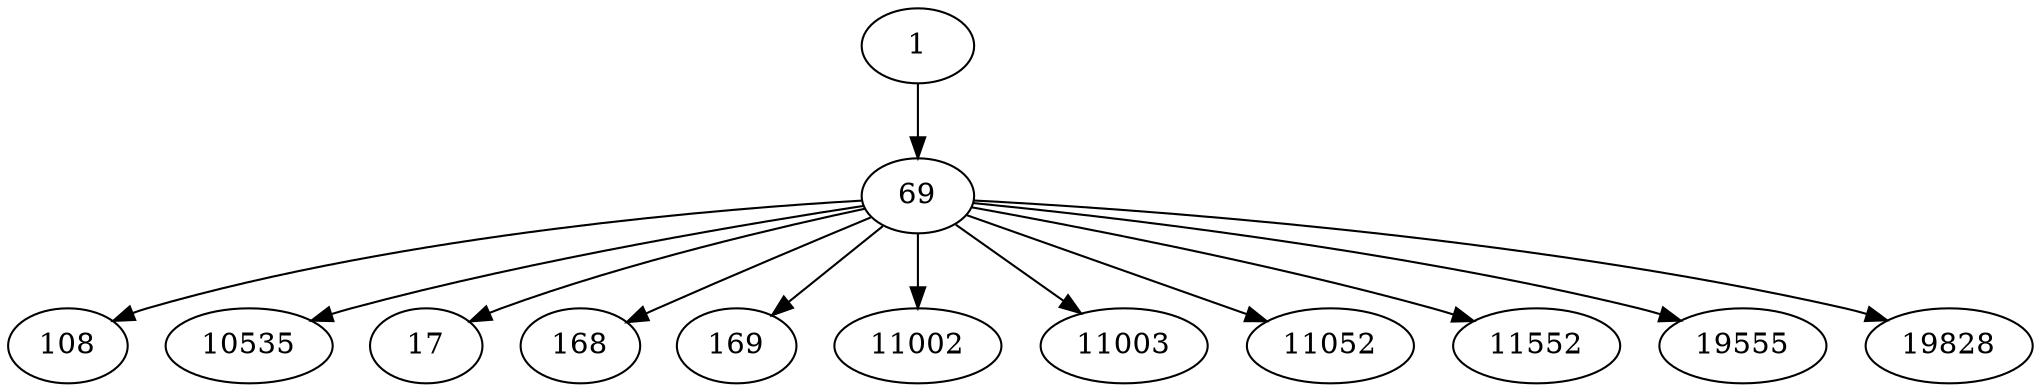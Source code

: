 strict digraph "" {
	69	[gender=f,
		generation="Comp.(RA) [1st Generation]",
		grade=undefined,
		name="Asma bint 'Umays ( أسماء بنت عميس بن معد ( رضي الله عنها"];
	108	[gender=m,
		generation="Comp.(RA) [1st Generation]",
		grade=undefined,
		name="'Abdullah ibn Ja'far ( عبد الله بن جعفر بن أبي طالب ( رضي الله عنه"];
	69 -> 108;
	10535	[gender=m,
		generation="Follower(Tabi') [3rd Generation]",
		grade="no doubt",
		name="al-Qasim ibn Muhammad القاسم بن محمد بن أبي بكر الصديق"];
	69 -> 10535;
	17	[gender=m,
		generation="Comp.(RA) [1st Generation]",
		grade=undefined,
		name="ibn Abbas ( عبد الله بن العباس بن عبد المطلب  الحبر ( رضي الله عنه"];
	69 -> 17;
	168	[gender=m,
		generation="Comp.(RA) [1st Generation]",
		grade=undefined,
		name="Muhammad ibn Abi Bakr ( محمد بن أبي بكر الصديق ( رضي الله عنه"];
	69 -> 168;
	169	[gender=m,
		generation="Comp.(RA) [1st Generation]",
		grade=undefined,
		name="'Abdullah ibn Shaddad ( عبد الله بن شداد بن الهاد الليثي ( رضي الله عنه"];
	69 -> 169;
	11002	[gender=m,
		generation="Follower(Tabi') [2nd Generation]",
		grade="thiqah thiqah",
		name="Sa'id ibn al-Musayyib سعيد بن المسيب بن حزن أبو محمد القرشي"];
	69 -> 11002;
	11003	[gender=m,
		generation="Follower(Tabi') [3rd Generation]",
		grade="no doubt",
		name="Abu Bakr bin 'Abdur Rahman أبو بكر بن عبد الرحمن بن الحارث بن هشام"];
	69 -> 11003;
	11052	[gender=m,
		generation="Follower(Tabi') [3rd Generation]",
		grade="thiqah thiqah",
		name="'Amir al-Sha'bi عامر الشعبي"];
	69 -> 11052;
	11552	[gender=m,
		generation="Follower(Tabi') [4th generation]",
		grade=maqbool,
		name="Abu Yazid al-Madni أبو يزيد المدني"];
	69 -> 11552;
	19555	[gender=f,
		generation="Follower(Tabi') [3rd Generation]",
		grade=maqbool,
		name="Umm Awn أم عون"];
	69 -> 19555;
	19828	[gender=m,
		generation="Follower(Tabi') [2nd Generation]",
		grade=sadooq,
		name="'Ubaid bin Rifa'a bin Rafi' bin Malik عبيد بن رفاعة الزرقي"];
	69 -> 19828;
	1	[gender=m,
		generation="Rasool Allah",
		grade=undefined,
		name="Prophet Muhammad(saw) ( محمّد صلّی اللہ علیہ وآلہ وسلّم ( رضي الله عنه"];
	1 -> 69;
}
